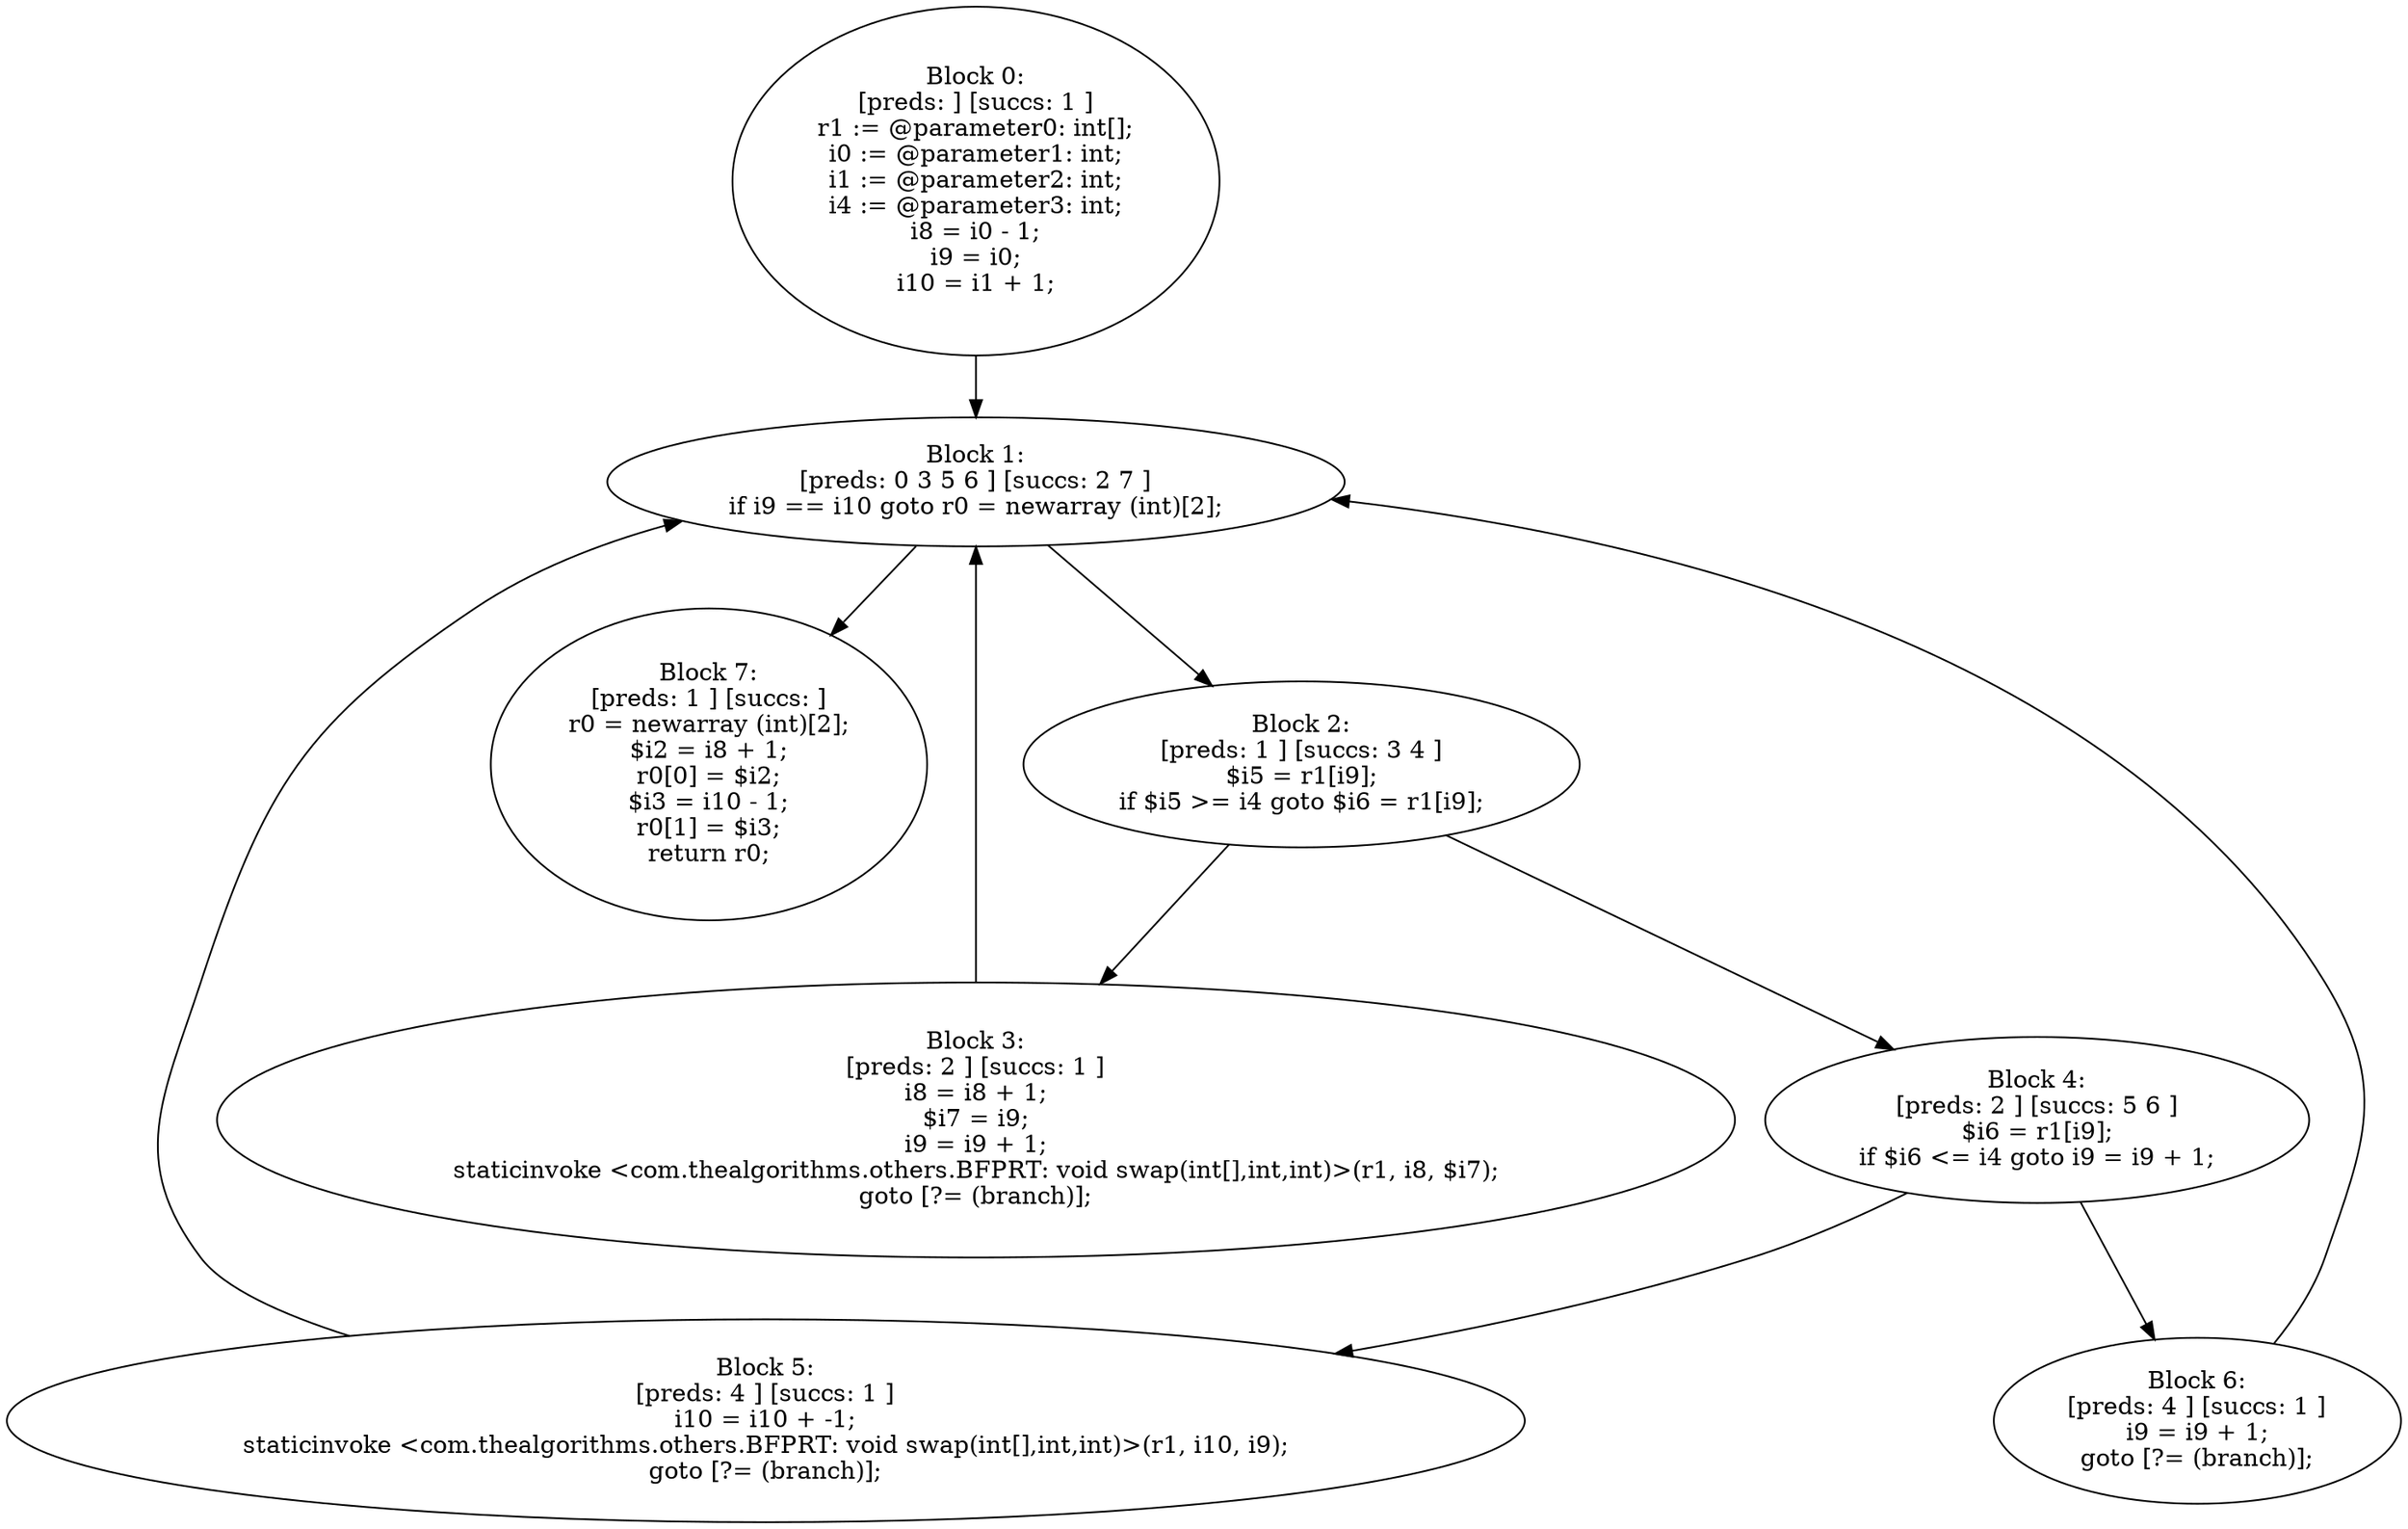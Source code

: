 digraph "unitGraph" {
    "Block 0:
[preds: ] [succs: 1 ]
r1 := @parameter0: int[];
i0 := @parameter1: int;
i1 := @parameter2: int;
i4 := @parameter3: int;
i8 = i0 - 1;
i9 = i0;
i10 = i1 + 1;
"
    "Block 1:
[preds: 0 3 5 6 ] [succs: 2 7 ]
if i9 == i10 goto r0 = newarray (int)[2];
"
    "Block 2:
[preds: 1 ] [succs: 3 4 ]
$i5 = r1[i9];
if $i5 >= i4 goto $i6 = r1[i9];
"
    "Block 3:
[preds: 2 ] [succs: 1 ]
i8 = i8 + 1;
$i7 = i9;
i9 = i9 + 1;
staticinvoke <com.thealgorithms.others.BFPRT: void swap(int[],int,int)>(r1, i8, $i7);
goto [?= (branch)];
"
    "Block 4:
[preds: 2 ] [succs: 5 6 ]
$i6 = r1[i9];
if $i6 <= i4 goto i9 = i9 + 1;
"
    "Block 5:
[preds: 4 ] [succs: 1 ]
i10 = i10 + -1;
staticinvoke <com.thealgorithms.others.BFPRT: void swap(int[],int,int)>(r1, i10, i9);
goto [?= (branch)];
"
    "Block 6:
[preds: 4 ] [succs: 1 ]
i9 = i9 + 1;
goto [?= (branch)];
"
    "Block 7:
[preds: 1 ] [succs: ]
r0 = newarray (int)[2];
$i2 = i8 + 1;
r0[0] = $i2;
$i3 = i10 - 1;
r0[1] = $i3;
return r0;
"
    "Block 0:
[preds: ] [succs: 1 ]
r1 := @parameter0: int[];
i0 := @parameter1: int;
i1 := @parameter2: int;
i4 := @parameter3: int;
i8 = i0 - 1;
i9 = i0;
i10 = i1 + 1;
"->"Block 1:
[preds: 0 3 5 6 ] [succs: 2 7 ]
if i9 == i10 goto r0 = newarray (int)[2];
";
    "Block 1:
[preds: 0 3 5 6 ] [succs: 2 7 ]
if i9 == i10 goto r0 = newarray (int)[2];
"->"Block 2:
[preds: 1 ] [succs: 3 4 ]
$i5 = r1[i9];
if $i5 >= i4 goto $i6 = r1[i9];
";
    "Block 1:
[preds: 0 3 5 6 ] [succs: 2 7 ]
if i9 == i10 goto r0 = newarray (int)[2];
"->"Block 7:
[preds: 1 ] [succs: ]
r0 = newarray (int)[2];
$i2 = i8 + 1;
r0[0] = $i2;
$i3 = i10 - 1;
r0[1] = $i3;
return r0;
";
    "Block 2:
[preds: 1 ] [succs: 3 4 ]
$i5 = r1[i9];
if $i5 >= i4 goto $i6 = r1[i9];
"->"Block 3:
[preds: 2 ] [succs: 1 ]
i8 = i8 + 1;
$i7 = i9;
i9 = i9 + 1;
staticinvoke <com.thealgorithms.others.BFPRT: void swap(int[],int,int)>(r1, i8, $i7);
goto [?= (branch)];
";
    "Block 2:
[preds: 1 ] [succs: 3 4 ]
$i5 = r1[i9];
if $i5 >= i4 goto $i6 = r1[i9];
"->"Block 4:
[preds: 2 ] [succs: 5 6 ]
$i6 = r1[i9];
if $i6 <= i4 goto i9 = i9 + 1;
";
    "Block 3:
[preds: 2 ] [succs: 1 ]
i8 = i8 + 1;
$i7 = i9;
i9 = i9 + 1;
staticinvoke <com.thealgorithms.others.BFPRT: void swap(int[],int,int)>(r1, i8, $i7);
goto [?= (branch)];
"->"Block 1:
[preds: 0 3 5 6 ] [succs: 2 7 ]
if i9 == i10 goto r0 = newarray (int)[2];
";
    "Block 4:
[preds: 2 ] [succs: 5 6 ]
$i6 = r1[i9];
if $i6 <= i4 goto i9 = i9 + 1;
"->"Block 5:
[preds: 4 ] [succs: 1 ]
i10 = i10 + -1;
staticinvoke <com.thealgorithms.others.BFPRT: void swap(int[],int,int)>(r1, i10, i9);
goto [?= (branch)];
";
    "Block 4:
[preds: 2 ] [succs: 5 6 ]
$i6 = r1[i9];
if $i6 <= i4 goto i9 = i9 + 1;
"->"Block 6:
[preds: 4 ] [succs: 1 ]
i9 = i9 + 1;
goto [?= (branch)];
";
    "Block 5:
[preds: 4 ] [succs: 1 ]
i10 = i10 + -1;
staticinvoke <com.thealgorithms.others.BFPRT: void swap(int[],int,int)>(r1, i10, i9);
goto [?= (branch)];
"->"Block 1:
[preds: 0 3 5 6 ] [succs: 2 7 ]
if i9 == i10 goto r0 = newarray (int)[2];
";
    "Block 6:
[preds: 4 ] [succs: 1 ]
i9 = i9 + 1;
goto [?= (branch)];
"->"Block 1:
[preds: 0 3 5 6 ] [succs: 2 7 ]
if i9 == i10 goto r0 = newarray (int)[2];
";
}
